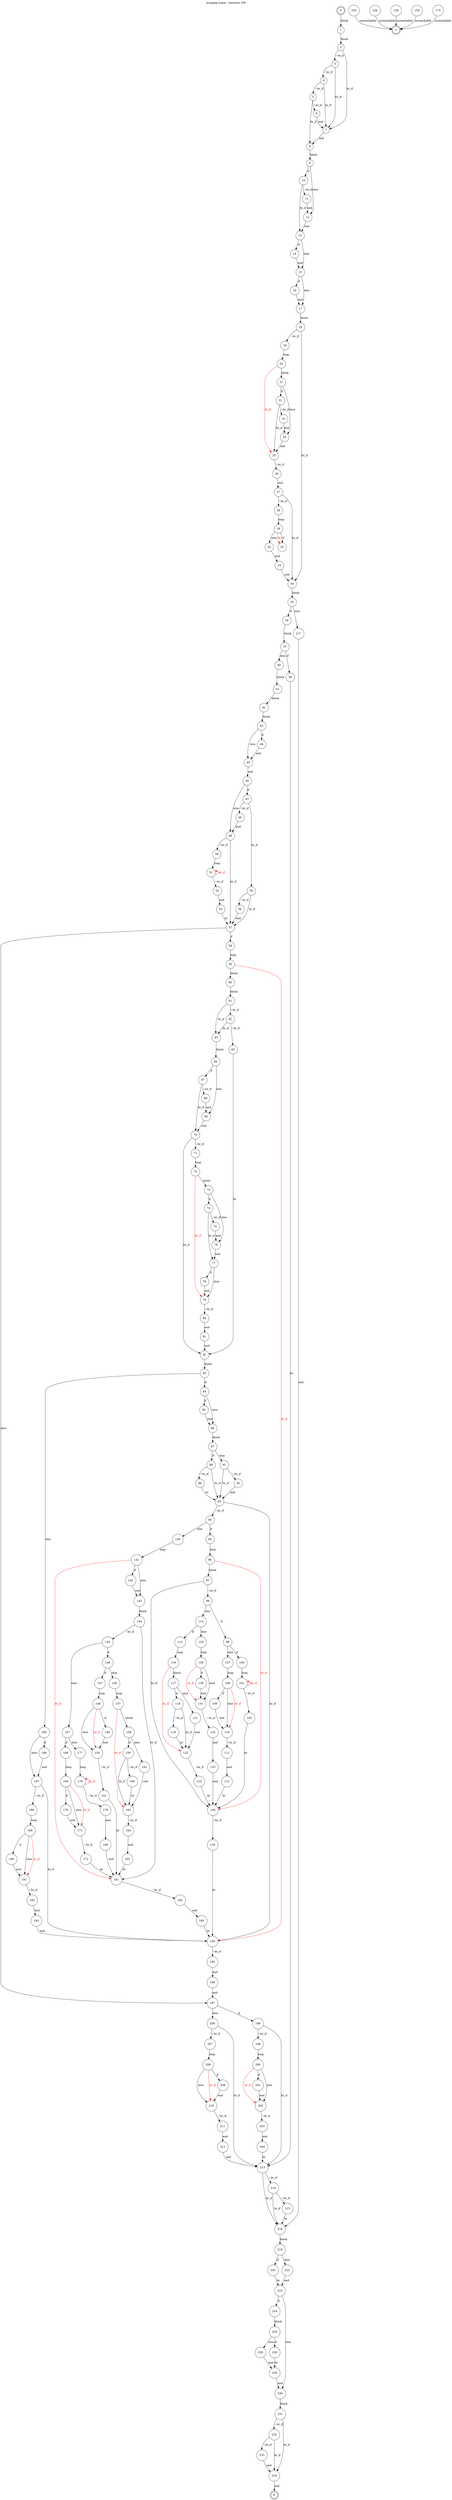 digraph finite_state_machine {
    label = "mozjpeg.wasm - function 185"
    labelloc =  t
    labelfontsize = 16
    labelfontcolor = black
    labelfontname = "Helvetica"
    node [shape = doublecircle]; 0 E U ;
    node [shape = circle];
    0 -> 1[label="block"];
    1 -> 2[label="block"];
    2 -> 3[label="~br_if"];
    2 -> 7[label="br_if"];
    3 -> 4[label="~br_if"];
    3 -> 7[label="br_if"];
    4 -> 5[label="~br_if"];
    4 -> 7[label="br_if"];
    5 -> 6[label="~br_if"];
    5 -> 8[label="br_if"];
    6 -> 7[label="end"];
    7 -> 8[label="end"];
    8 -> 9[label="block"];
    9 -> 10[label="if"];
    9 -> 12[label="else"];
    10 -> 11[label="~br_if"];
    10 -> 13[label="br_if"];
    11 -> 12[label="end"];
    12 -> 13[label="end"];
    13 -> 14[label="if"];
    13 -> 15[label="else"];
    14 -> 15[label="end"];
    15 -> 16[label="if"];
    15 -> 17[label="else"];
    16 -> 17[label="end"];
    17 -> 18[label="block"];
    18 -> 19[label="~br_if"];
    18 -> 34[label="br_if"];
    19 -> 20[label="loop"];
    20 -> 21[label="block"];
    21 -> 22[label="if"];
    21 -> 24[label="else"];
    22 -> 23[label="~br_if"];
    22 -> 25[label="br_if"];
    23 -> 24[label="end"];
    24 -> 25[label="end"];
    25 -> 26[label="~br_if"];
    25 -> 20[color="red" dir=back fontcolor="red" label="br_if"];
    26 -> 27[label="end"];
    27 -> 28[label="~br_if"];
    27 -> 34[label="br_if"];
    28 -> 29[label="loop"];
    29 -> 30[label="if"];
    29 -> 32[label="else"];
    30 -> 29[color="red" dir=back fontcolor="red" label="br"];
    32 -> 33[label="end"];
    33 -> 34[label="end"];
    34 -> 35[label="block"];
    35 -> 36[label="if"];
    35 -> 217[label="else"];
    36 -> 37[label="block"];
    37 -> 38[label="if"];
    37 -> 40[label="else"];
    38 -> 213[label="br"];
    40 -> 41[label="block"];
    41 -> 42[label="block"];
    42 -> 43[label="block"];
    43 -> 44[label="if"];
    43 -> 45[label="else"];
    44 -> 45[label="end"];
    45 -> 46[label="end"];
    46 -> 47[label="if"];
    46 -> 49[label="else"];
    47 -> 48[label="~br_if"];
    47 -> 55[label="br_if"];
    48 -> 49[label="end"];
    49 -> 50[label="~br_if"];
    49 -> 57[label="br_if"];
    50 -> 51[label="loop"];
    51 -> 52[label="~br_if"];
    51 -> 51[color="red" dir=back fontcolor="red" label="br_if"];
    52 -> 53[label="end"];
    53 -> 57[label="br"];
    55 -> 56[label="~br_if"];
    55 -> 57[label="br_if"];
    56 -> 57[label="end"];
    57 -> 58[label="if"];
    57 -> 197[label="else"];
    58 -> 59[label="loop"];
    59 -> 60[label="block"];
    60 -> 61[label="block"];
    61 -> 62[label="~br_if"];
    61 -> 65[label="br_if"];
    62 -> 63[label="~br_if"];
    62 -> 65[label="br_if"];
    63 -> 82[label="br"];
    65 -> 66[label="block"];
    66 -> 67[label="if"];
    66 -> 69[label="else"];
    67 -> 68[label="~br_if"];
    67 -> 70[label="br_if"];
    68 -> 69[label="end"];
    69 -> 70[label="end"];
    70 -> 71[label="~br_if"];
    70 -> 82[label="br_if"];
    71 -> 72[label="loop"];
    72 -> 73[label="block"];
    73 -> 74[label="if"];
    73 -> 76[label="else"];
    74 -> 75[label="~br_if"];
    74 -> 77[label="br_if"];
    75 -> 76[label="end"];
    76 -> 77[label="end"];
    77 -> 78[label="if"];
    77 -> 79[label="else"];
    78 -> 79[label="end"];
    79 -> 80[label="~br_if"];
    79 -> 72[color="red" dir=back fontcolor="red" label="br_if"];
    80 -> 81[label="end"];
    81 -> 82[label="end"];
    82 -> 83[label="block"];
    83 -> 84[label="if"];
    83 -> 185[label="else"];
    84 -> 85[label="if"];
    84 -> 86[label="else"];
    85 -> 86[label="end"];
    86 -> 87[label="block"];
    87 -> 88[label="if"];
    87 -> 91[label="else"];
    88 -> 89[label="~br_if"];
    88 -> 93[label="br_if"];
    89 -> 93[label="br"];
    91 -> 92[label="~br_if"];
    91 -> 93[label="br_if"];
    92 -> 93[label="end"];
    93 -> 94[label="~br_if"];
    93 -> 194[label="br_if"];
    94 -> 95[label="if"];
    94 -> 140[label="else"];
    95 -> 96[label="loop"];
    96 -> 97[label="block"];
    97 -> 98[label="~br_if"];
    97 -> 134[label="br_if"];
    98 -> 99[label="if"];
    98 -> 114[label="else"];
    99 -> 100[label="if"];
    99 -> 107[label="else"];
    100 -> 101[label="loop"];
    101 -> 102[label="~br_if"];
    101 -> 101[color="red" dir=back fontcolor="red" label="br_if"];
    102 -> 134[label="br"];
    105 -> U[label="unreachable"];
    107 -> 108[label="loop"];
    108 -> 109[label="if"];
    108 -> 110[label="else"];
    109 -> 110[label="end"];
    110 -> 111[label="~br_if"];
    110 -> 108[color="red" dir=back fontcolor="red" label="br_if"];
    111 -> 112[label="end"];
    112 -> 134[label="br"];
    114 -> 115[label="if"];
    114 -> 128[label="else"];
    115 -> 116[label="loop"];
    116 -> 117[label="block"];
    117 -> 118[label="if"];
    117 -> 121[label="else"];
    118 -> 119[label="~br_if"];
    118 -> 122[label="br_if"];
    119 -> 122[label="br"];
    121 -> 122[label="end"];
    122 -> 123[label="~br_if"];
    122 -> 116[color="red" dir=back fontcolor="red" label="br_if"];
    123 -> 134[label="br"];
    126 -> U[label="unreachable"];
    128 -> 129[label="loop"];
    129 -> 130[label="if"];
    129 -> 131[label="else"];
    130 -> 131[label="end"];
    131 -> 132[label="~br_if"];
    131 -> 129[color="red" dir=back fontcolor="red" label="br_if"];
    132 -> 133[label="end"];
    133 -> 134[label="end"];
    134 -> 135[label="~br_if"];
    134 -> 96[color="red" dir=back fontcolor="red" label="br_if"];
    135 -> 194[label="br"];
    138 -> U[label="unreachable"];
    140 -> 141[label="loop"];
    141 -> 142[label="if"];
    141 -> 143[label="else"];
    142 -> 143[label="end"];
    143 -> 144[label="block"];
    144 -> 145[label="~br_if"];
    144 -> 181[label="br_if"];
    145 -> 146[label="if"];
    145 -> 167[label="else"];
    146 -> 147[label="if"];
    146 -> 156[label="else"];
    147 -> 148[label="loop"];
    148 -> 149[label="if"];
    148 -> 150[label="else"];
    149 -> 150[label="end"];
    150 -> 151[label="~br_if"];
    150 -> 148[color="red" dir=back fontcolor="red" label="br_if"];
    151 -> 181[label="br"];
    154 -> U[label="unreachable"];
    156 -> 157[label="loop"];
    157 -> 158[label="block"];
    158 -> 159[label="if"];
    158 -> 162[label="else"];
    159 -> 160[label="~br_if"];
    159 -> 163[label="br_if"];
    160 -> 163[label="br"];
    162 -> 163[label="end"];
    163 -> 164[label="~br_if"];
    163 -> 157[color="red" dir=back fontcolor="red" label="br_if"];
    164 -> 165[label="end"];
    165 -> 181[label="br"];
    167 -> 168[label="if"];
    167 -> 177[label="else"];
    168 -> 169[label="loop"];
    169 -> 170[label="if"];
    169 -> 171[label="else"];
    170 -> 171[label="end"];
    171 -> 172[label="~br_if"];
    171 -> 169[color="red" dir=back fontcolor="red" label="br_if"];
    172 -> 181[label="br"];
    175 -> U[label="unreachable"];
    177 -> 178[label="loop"];
    178 -> 179[label="~br_if"];
    178 -> 178[color="red" dir=back fontcolor="red" label="br_if"];
    179 -> 180[label="end"];
    180 -> 181[label="end"];
    181 -> 182[label="~br_if"];
    181 -> 141[color="red" dir=back fontcolor="red" label="br_if"];
    182 -> 183[label="end"];
    183 -> 194[label="br"];
    185 -> 186[label="if"];
    185 -> 187[label="else"];
    186 -> 187[label="end"];
    187 -> 188[label="~br_if"];
    187 -> 194[label="br_if"];
    188 -> 189[label="loop"];
    189 -> 190[label="if"];
    189 -> 191[label="else"];
    190 -> 191[label="end"];
    191 -> 192[label="~br_if"];
    191 -> 189[color="red" dir=back fontcolor="red" label="br_if"];
    192 -> 193[label="end"];
    193 -> 194[label="end"];
    194 -> 195[label="~br_if"];
    194 -> 59[color="red" dir=back fontcolor="red" label="br_if"];
    195 -> 196[label="end"];
    196 -> 197[label="end"];
    197 -> 198[label="if"];
    197 -> 206[label="else"];
    198 -> 199[label="~br_if"];
    198 -> 213[label="br_if"];
    199 -> 200[label="loop"];
    200 -> 201[label="if"];
    200 -> 202[label="else"];
    201 -> 202[label="end"];
    202 -> 203[label="~br_if"];
    202 -> 200[color="red" dir=back fontcolor="red" label="br_if"];
    203 -> 204[label="end"];
    204 -> 213[label="br"];
    206 -> 207[label="~br_if"];
    206 -> 213[label="br_if"];
    207 -> 208[label="loop"];
    208 -> 209[label="if"];
    208 -> 210[label="else"];
    209 -> 210[label="end"];
    210 -> 211[label="~br_if"];
    210 -> 208[color="red" dir=back fontcolor="red" label="br_if"];
    211 -> 212[label="end"];
    212 -> 213[label="end"];
    213 -> 214[label="~br_if"];
    213 -> 218[label="br_if"];
    214 -> 215[label="~br_if"];
    214 -> 218[label="br_if"];
    215 -> 218[label="br"];
    217 -> 218[label="end"];
    218 -> 219[label="block"];
    219 -> 220[label="if"];
    219 -> 222[label="else"];
    220 -> 223[label="br"];
    222 -> 223[label="end"];
    223 -> 224[label="if"];
    223 -> 230[label="else"];
    224 -> 225[label="block"];
    225 -> 226[label="if"];
    225 -> 228[label="else"];
    226 -> 229[label="br"];
    228 -> 229[label="end"];
    229 -> 230[label="end"];
    230 -> 231[label="block"];
    231 -> 232[label="~br_if"];
    231 -> 234[label="br_if"];
    232 -> 233[label="~br_if"];
    232 -> 234[label="br_if"];
    233 -> 234[label="end"];
    234 -> E[label="end"];
}
